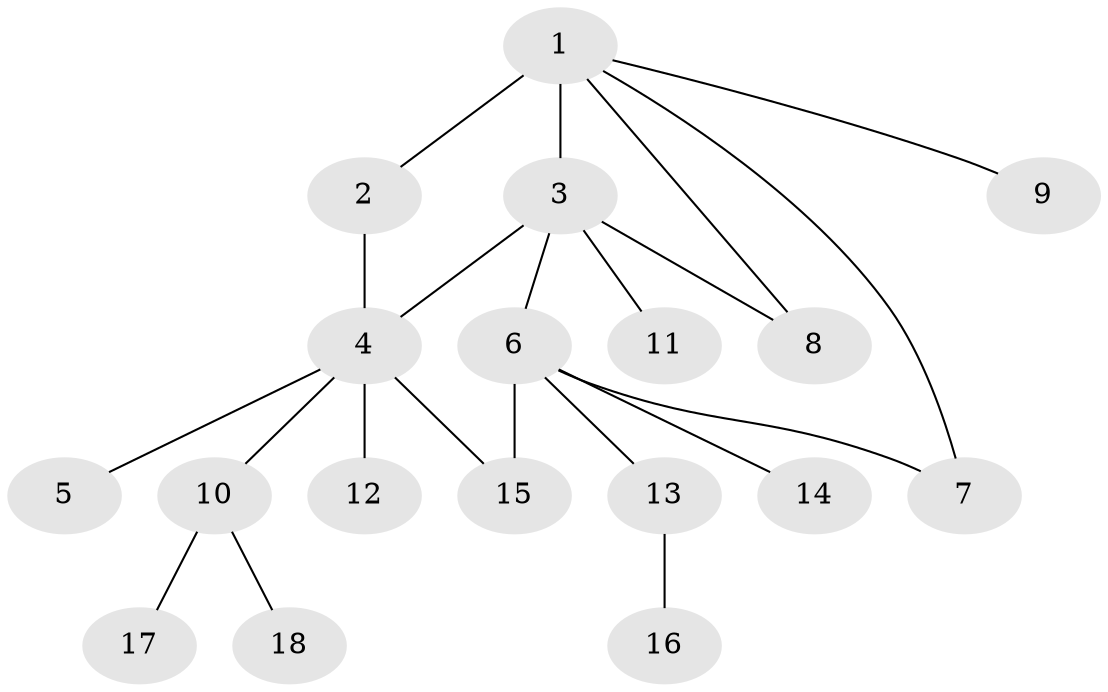 // original degree distribution, {5: 0.05172413793103448, 4: 0.05172413793103448, 14: 0.017241379310344827, 11: 0.017241379310344827, 2: 0.3275862068965517, 1: 0.46551724137931033, 8: 0.017241379310344827, 3: 0.05172413793103448}
// Generated by graph-tools (version 1.1) at 2025/50/03/04/25 22:50:31]
// undirected, 18 vertices, 21 edges
graph export_dot {
  node [color=gray90,style=filled];
  1;
  2;
  3;
  4;
  5;
  6;
  7;
  8;
  9;
  10;
  11;
  12;
  13;
  14;
  15;
  16;
  17;
  18;
  1 -- 2 [weight=1.0];
  1 -- 3 [weight=5.0];
  1 -- 7 [weight=1.0];
  1 -- 8 [weight=1.0];
  1 -- 9 [weight=1.0];
  2 -- 4 [weight=1.0];
  3 -- 4 [weight=1.0];
  3 -- 6 [weight=3.0];
  3 -- 8 [weight=1.0];
  3 -- 11 [weight=1.0];
  4 -- 5 [weight=1.0];
  4 -- 10 [weight=3.0];
  4 -- 12 [weight=1.0];
  4 -- 15 [weight=2.0];
  6 -- 7 [weight=1.0];
  6 -- 13 [weight=1.0];
  6 -- 14 [weight=1.0];
  6 -- 15 [weight=4.0];
  10 -- 17 [weight=1.0];
  10 -- 18 [weight=1.0];
  13 -- 16 [weight=1.0];
}
